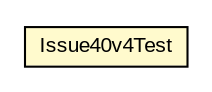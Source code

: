 #!/usr/local/bin/dot
#
# Class diagram 
# Generated by UMLGraph version 5.1 (http://www.umlgraph.org/)
#

digraph G {
	edge [fontname="arial",fontsize=10,labelfontname="arial",labelfontsize=10];
	node [fontname="arial",fontsize=10,shape=plaintext];
	nodesep=0.25;
	ranksep=0.5;
	// com.helger.schematron.ant.Issue40v4Test
	c3487 [label=<<table title="com.helger.schematron.ant.Issue40v4Test" border="0" cellborder="1" cellspacing="0" cellpadding="2" port="p" bgcolor="lemonChiffon" href="./Issue40v4Test.html">
		<tr><td><table border="0" cellspacing="0" cellpadding="1">
<tr><td align="center" balign="center"> Issue40v4Test </td></tr>
		</table></td></tr>
		</table>>, fontname="arial", fontcolor="black", fontsize=10.0];
}


